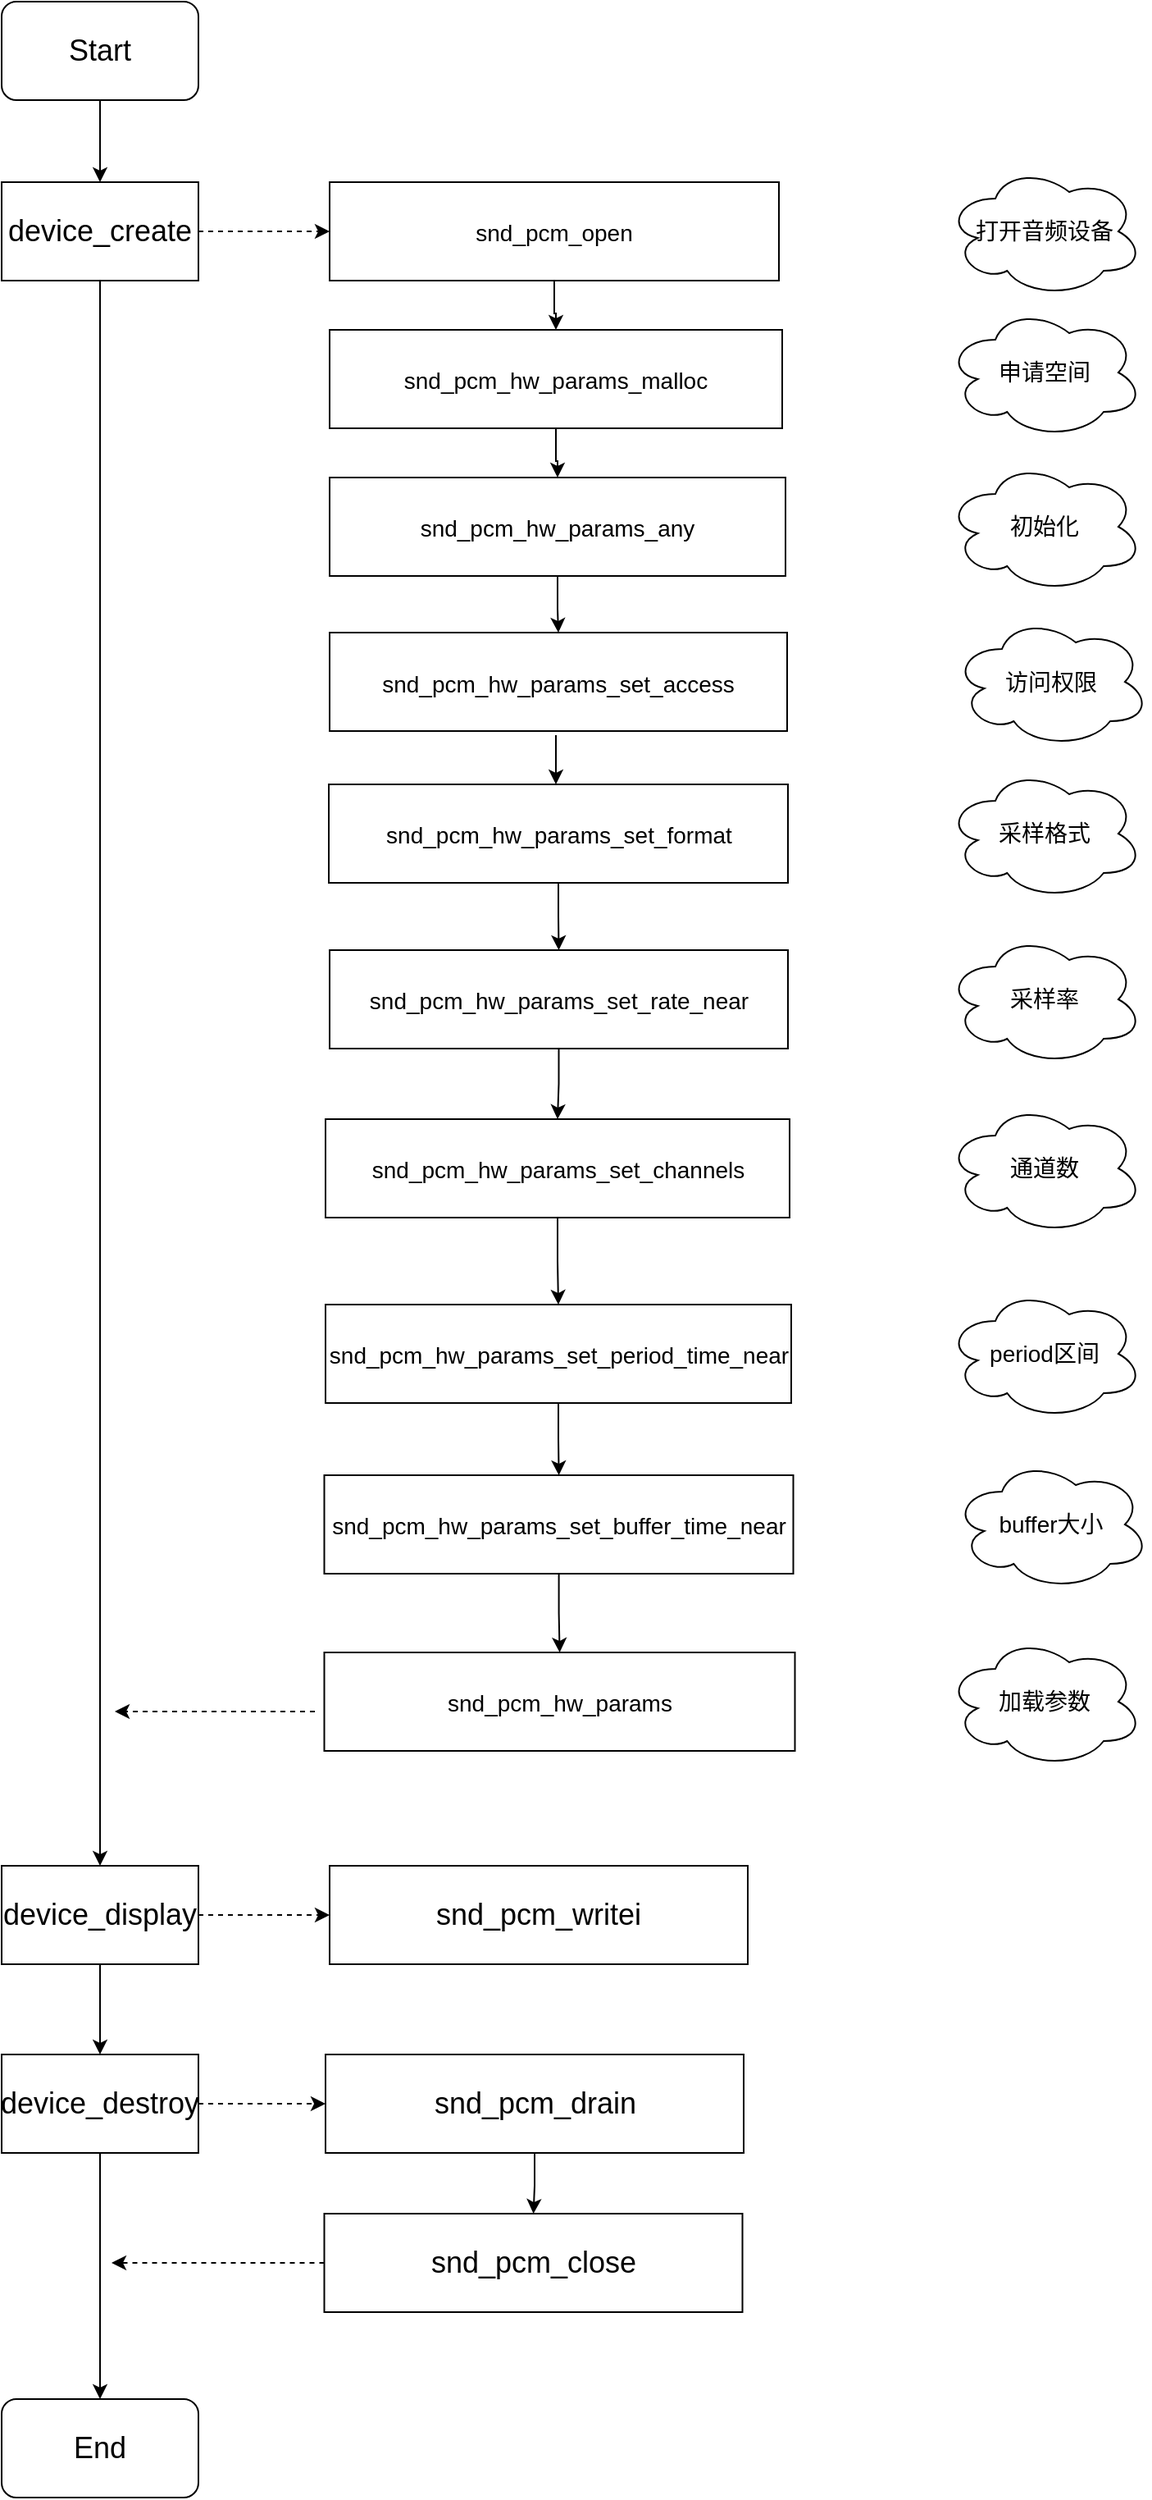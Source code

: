 <mxfile version="19.0.1" type="github">
  <diagram id="vavlY8lSdIY12aifQEjH" name="Page-1">
    <mxGraphModel dx="1483" dy="657" grid="0" gridSize="10" guides="1" tooltips="1" connect="1" arrows="1" fold="1" page="1" pageScale="1" pageWidth="827" pageHeight="1169" math="0" shadow="0">
      <root>
        <mxCell id="0" />
        <mxCell id="1" parent="0" />
        <mxCell id="TOwQuRy_pgo-mx9SieQ3-3" value="" style="edgeStyle=orthogonalEdgeStyle;rounded=0;orthogonalLoop=1;jettySize=auto;html=1;fontSize=18;" parent="1" source="TOwQuRy_pgo-mx9SieQ3-1" edge="1">
          <mxGeometry relative="1" as="geometry">
            <mxPoint x="180" y="190" as="targetPoint" />
          </mxGeometry>
        </mxCell>
        <mxCell id="TOwQuRy_pgo-mx9SieQ3-1" value="&lt;font style=&quot;font-size: 18px;&quot;&gt;Start&lt;/font&gt;" style="rounded=1;whiteSpace=wrap;html=1;" parent="1" vertex="1">
          <mxGeometry x="120" y="80" width="120" height="60" as="geometry" />
        </mxCell>
        <mxCell id="TOwQuRy_pgo-mx9SieQ3-6" value="" style="edgeStyle=orthogonalEdgeStyle;rounded=0;orthogonalLoop=1;jettySize=auto;html=1;fontSize=18;" parent="1" source="TOwQuRy_pgo-mx9SieQ3-4" target="TOwQuRy_pgo-mx9SieQ3-5" edge="1">
          <mxGeometry relative="1" as="geometry" />
        </mxCell>
        <mxCell id="TOwQuRy_pgo-mx9SieQ3-12" value="" style="edgeStyle=orthogonalEdgeStyle;rounded=0;orthogonalLoop=1;jettySize=auto;html=1;fontSize=18;dashed=1;" parent="1" source="TOwQuRy_pgo-mx9SieQ3-4" target="TOwQuRy_pgo-mx9SieQ3-11" edge="1">
          <mxGeometry relative="1" as="geometry" />
        </mxCell>
        <mxCell id="TOwQuRy_pgo-mx9SieQ3-4" value="device_create" style="rounded=0;whiteSpace=wrap;html=1;fontSize=18;" parent="1" vertex="1">
          <mxGeometry x="120" y="190" width="120" height="60" as="geometry" />
        </mxCell>
        <mxCell id="TOwQuRy_pgo-mx9SieQ3-8" value="" style="edgeStyle=orthogonalEdgeStyle;rounded=0;orthogonalLoop=1;jettySize=auto;html=1;fontSize=18;" parent="1" source="TOwQuRy_pgo-mx9SieQ3-5" target="TOwQuRy_pgo-mx9SieQ3-7" edge="1">
          <mxGeometry relative="1" as="geometry" />
        </mxCell>
        <mxCell id="bDB3qdTtn1M2S1C_-Lji-4" value="" style="edgeStyle=orthogonalEdgeStyle;rounded=0;orthogonalLoop=1;jettySize=auto;html=1;dashed=1;fontSize=14;" edge="1" parent="1" source="TOwQuRy_pgo-mx9SieQ3-5" target="bDB3qdTtn1M2S1C_-Lji-3">
          <mxGeometry relative="1" as="geometry" />
        </mxCell>
        <mxCell id="TOwQuRy_pgo-mx9SieQ3-5" value="device_display" style="rounded=0;whiteSpace=wrap;html=1;fontSize=18;" parent="1" vertex="1">
          <mxGeometry x="120" y="1216" width="120" height="60" as="geometry" />
        </mxCell>
        <mxCell id="TOwQuRy_pgo-mx9SieQ3-10" value="" style="edgeStyle=orthogonalEdgeStyle;rounded=0;orthogonalLoop=1;jettySize=auto;html=1;fontSize=18;" parent="1" source="TOwQuRy_pgo-mx9SieQ3-7" target="TOwQuRy_pgo-mx9SieQ3-9" edge="1">
          <mxGeometry relative="1" as="geometry" />
        </mxCell>
        <mxCell id="bDB3qdTtn1M2S1C_-Lji-8" value="" style="edgeStyle=orthogonalEdgeStyle;rounded=0;orthogonalLoop=1;jettySize=auto;html=1;fontSize=14;dashed=1;" edge="1" parent="1" source="TOwQuRy_pgo-mx9SieQ3-7" target="bDB3qdTtn1M2S1C_-Lji-7">
          <mxGeometry relative="1" as="geometry" />
        </mxCell>
        <mxCell id="TOwQuRy_pgo-mx9SieQ3-7" value="device_destroy" style="rounded=0;whiteSpace=wrap;html=1;fontSize=18;" parent="1" vertex="1">
          <mxGeometry x="120" y="1331" width="120" height="60" as="geometry" />
        </mxCell>
        <mxCell id="TOwQuRy_pgo-mx9SieQ3-9" value="End" style="rounded=1;whiteSpace=wrap;html=1;fontSize=18;gradientColor=none;" parent="1" vertex="1">
          <mxGeometry x="120" y="1541" width="120" height="60" as="geometry" />
        </mxCell>
        <mxCell id="TOwQuRy_pgo-mx9SieQ3-15" value="" style="edgeStyle=orthogonalEdgeStyle;rounded=0;orthogonalLoop=1;jettySize=auto;html=1;fontSize=14;" parent="1" source="TOwQuRy_pgo-mx9SieQ3-11" target="TOwQuRy_pgo-mx9SieQ3-14" edge="1">
          <mxGeometry relative="1" as="geometry" />
        </mxCell>
        <mxCell id="TOwQuRy_pgo-mx9SieQ3-11" value="&lt;font style=&quot;font-size: 14px;&quot;&gt;snd_pcm_open&lt;/font&gt;" style="rounded=0;whiteSpace=wrap;html=1;fontSize=18;" parent="1" vertex="1">
          <mxGeometry x="320" y="190" width="274" height="60" as="geometry" />
        </mxCell>
        <mxCell id="TOwQuRy_pgo-mx9SieQ3-13" value="打开音频设备" style="ellipse;shape=cloud;whiteSpace=wrap;html=1;rounded=1;fontSize=14;gradientColor=none;" parent="1" vertex="1">
          <mxGeometry x="696" y="180" width="120" height="80" as="geometry" />
        </mxCell>
        <mxCell id="TOwQuRy_pgo-mx9SieQ3-19" value="" style="edgeStyle=orthogonalEdgeStyle;rounded=0;orthogonalLoop=1;jettySize=auto;html=1;fontSize=14;" parent="1" source="TOwQuRy_pgo-mx9SieQ3-14" target="TOwQuRy_pgo-mx9SieQ3-18" edge="1">
          <mxGeometry relative="1" as="geometry" />
        </mxCell>
        <mxCell id="TOwQuRy_pgo-mx9SieQ3-14" value="&lt;font style=&quot;font-size: 14px;&quot;&gt;snd_pcm_hw_params_malloc&lt;/font&gt;" style="rounded=0;whiteSpace=wrap;html=1;fontSize=18;" parent="1" vertex="1">
          <mxGeometry x="320" y="280" width="276" height="60" as="geometry" />
        </mxCell>
        <mxCell id="TOwQuRy_pgo-mx9SieQ3-17" value="申请空间" style="ellipse;shape=cloud;whiteSpace=wrap;html=1;rounded=1;fontSize=14;gradientColor=none;" parent="1" vertex="1">
          <mxGeometry x="696" y="266" width="120" height="80" as="geometry" />
        </mxCell>
        <mxCell id="TOwQuRy_pgo-mx9SieQ3-63" value="" style="edgeStyle=orthogonalEdgeStyle;rounded=0;orthogonalLoop=1;jettySize=auto;html=1;fontSize=14;" parent="1" source="TOwQuRy_pgo-mx9SieQ3-18" target="TOwQuRy_pgo-mx9SieQ3-21" edge="1">
          <mxGeometry relative="1" as="geometry" />
        </mxCell>
        <mxCell id="TOwQuRy_pgo-mx9SieQ3-18" value="&lt;font style=&quot;font-size: 14px;&quot;&gt;snd_pcm_hw_params_any&lt;/font&gt;" style="rounded=0;whiteSpace=wrap;html=1;fontSize=18;" parent="1" vertex="1">
          <mxGeometry x="320" y="370" width="278" height="60" as="geometry" />
        </mxCell>
        <mxCell id="TOwQuRy_pgo-mx9SieQ3-20" value="初始化" style="ellipse;shape=cloud;whiteSpace=wrap;html=1;rounded=1;fontSize=14;gradientColor=none;" parent="1" vertex="1">
          <mxGeometry x="696" y="360" width="120" height="80" as="geometry" />
        </mxCell>
        <mxCell id="TOwQuRy_pgo-mx9SieQ3-21" value="&lt;font style=&quot;font-size: 14px;&quot;&gt;snd_pcm_hw_params_set_access&lt;/font&gt;" style="rounded=0;whiteSpace=wrap;html=1;fontSize=18;" parent="1" vertex="1">
          <mxGeometry x="320" y="464.5" width="279" height="60" as="geometry" />
        </mxCell>
        <mxCell id="TOwQuRy_pgo-mx9SieQ3-23" value="访问权限" style="ellipse;shape=cloud;whiteSpace=wrap;html=1;rounded=1;fontSize=14;gradientColor=none;" parent="1" vertex="1">
          <mxGeometry x="700" y="454.5" width="120" height="80" as="geometry" />
        </mxCell>
        <mxCell id="TOwQuRy_pgo-mx9SieQ3-68" value="" style="edgeStyle=orthogonalEdgeStyle;rounded=0;orthogonalLoop=1;jettySize=auto;html=1;fontSize=14;" parent="1" source="TOwQuRy_pgo-mx9SieQ3-24" target="TOwQuRy_pgo-mx9SieQ3-26" edge="1">
          <mxGeometry relative="1" as="geometry" />
        </mxCell>
        <mxCell id="TOwQuRy_pgo-mx9SieQ3-24" value="&lt;font style=&quot;font-size: 14px;&quot;&gt;snd_pcm_hw_params_set_format&lt;/font&gt;" style="rounded=0;whiteSpace=wrap;html=1;fontSize=18;" parent="1" vertex="1">
          <mxGeometry x="319.5" y="557" width="280" height="60" as="geometry" />
        </mxCell>
        <mxCell id="TOwQuRy_pgo-mx9SieQ3-69" value="" style="edgeStyle=orthogonalEdgeStyle;rounded=0;orthogonalLoop=1;jettySize=auto;html=1;fontSize=14;" parent="1" source="TOwQuRy_pgo-mx9SieQ3-26" target="TOwQuRy_pgo-mx9SieQ3-27" edge="1">
          <mxGeometry relative="1" as="geometry" />
        </mxCell>
        <mxCell id="TOwQuRy_pgo-mx9SieQ3-26" value="&lt;font style=&quot;font-size: 14px;&quot;&gt;snd_pcm_hw_params_set_rate_near&lt;/font&gt;" style="rounded=0;whiteSpace=wrap;html=1;fontSize=18;" parent="1" vertex="1">
          <mxGeometry x="320" y="658" width="279.5" height="60" as="geometry" />
        </mxCell>
        <mxCell id="TOwQuRy_pgo-mx9SieQ3-70" value="" style="edgeStyle=orthogonalEdgeStyle;rounded=0;orthogonalLoop=1;jettySize=auto;html=1;fontSize=14;" parent="1" source="TOwQuRy_pgo-mx9SieQ3-27" target="TOwQuRy_pgo-mx9SieQ3-28" edge="1">
          <mxGeometry relative="1" as="geometry" />
        </mxCell>
        <mxCell id="TOwQuRy_pgo-mx9SieQ3-27" value="&lt;font style=&quot;font-size: 14px;&quot;&gt;snd_pcm_hw_params_set_channels&lt;/font&gt;" style="rounded=0;whiteSpace=wrap;html=1;fontSize=18;" parent="1" vertex="1">
          <mxGeometry x="317.5" y="761" width="283" height="60" as="geometry" />
        </mxCell>
        <mxCell id="TOwQuRy_pgo-mx9SieQ3-71" value="" style="edgeStyle=orthogonalEdgeStyle;rounded=0;orthogonalLoop=1;jettySize=auto;html=1;fontSize=14;" parent="1" source="TOwQuRy_pgo-mx9SieQ3-28" target="TOwQuRy_pgo-mx9SieQ3-29" edge="1">
          <mxGeometry relative="1" as="geometry" />
        </mxCell>
        <mxCell id="TOwQuRy_pgo-mx9SieQ3-28" value="&lt;font style=&quot;font-size: 14px;&quot;&gt;snd_pcm_hw_params_set_period_time_near&lt;/font&gt;" style="rounded=0;whiteSpace=wrap;html=1;fontSize=18;" parent="1" vertex="1">
          <mxGeometry x="317.5" y="874" width="284" height="60" as="geometry" />
        </mxCell>
        <mxCell id="TOwQuRy_pgo-mx9SieQ3-72" value="" style="edgeStyle=orthogonalEdgeStyle;rounded=0;orthogonalLoop=1;jettySize=auto;html=1;fontSize=14;" parent="1" source="TOwQuRy_pgo-mx9SieQ3-29" target="TOwQuRy_pgo-mx9SieQ3-30" edge="1">
          <mxGeometry relative="1" as="geometry" />
        </mxCell>
        <mxCell id="TOwQuRy_pgo-mx9SieQ3-29" value="&lt;font style=&quot;font-size: 14px;&quot;&gt;snd_pcm_hw_params_set_buffer_time_near&lt;/font&gt;" style="rounded=0;whiteSpace=wrap;html=1;fontSize=18;" parent="1" vertex="1">
          <mxGeometry x="316.75" y="978" width="286" height="60" as="geometry" />
        </mxCell>
        <mxCell id="TOwQuRy_pgo-mx9SieQ3-30" value="&lt;font style=&quot;font-size: 14px;&quot;&gt;snd_pcm_hw_params&lt;/font&gt;" style="rounded=0;whiteSpace=wrap;html=1;fontSize=18;" parent="1" vertex="1">
          <mxGeometry x="316.75" y="1086" width="287" height="60" as="geometry" />
        </mxCell>
        <mxCell id="TOwQuRy_pgo-mx9SieQ3-66" value="" style="endArrow=classic;html=1;rounded=0;fontSize=14;" parent="1" edge="1">
          <mxGeometry width="50" height="50" relative="1" as="geometry">
            <mxPoint x="458" y="527" as="sourcePoint" />
            <mxPoint x="458" y="557" as="targetPoint" />
          </mxGeometry>
        </mxCell>
        <mxCell id="TOwQuRy_pgo-mx9SieQ3-73" value="采样格式" style="ellipse;shape=cloud;whiteSpace=wrap;html=1;rounded=1;fontSize=14;gradientColor=none;" parent="1" vertex="1">
          <mxGeometry x="696" y="547" width="120" height="80" as="geometry" />
        </mxCell>
        <mxCell id="TOwQuRy_pgo-mx9SieQ3-74" value="采样率" style="ellipse;shape=cloud;whiteSpace=wrap;html=1;rounded=1;fontSize=14;gradientColor=none;" parent="1" vertex="1">
          <mxGeometry x="696" y="648" width="120" height="80" as="geometry" />
        </mxCell>
        <mxCell id="TOwQuRy_pgo-mx9SieQ3-75" value="通道数" style="ellipse;shape=cloud;whiteSpace=wrap;html=1;rounded=1;fontSize=14;gradientColor=none;" parent="1" vertex="1">
          <mxGeometry x="696" y="751" width="120" height="80" as="geometry" />
        </mxCell>
        <mxCell id="TOwQuRy_pgo-mx9SieQ3-76" value="period区间" style="ellipse;shape=cloud;whiteSpace=wrap;html=1;rounded=1;fontSize=14;gradientColor=none;" parent="1" vertex="1">
          <mxGeometry x="696" y="864" width="120" height="80" as="geometry" />
        </mxCell>
        <mxCell id="TOwQuRy_pgo-mx9SieQ3-77" value="buffer大小" style="ellipse;shape=cloud;whiteSpace=wrap;html=1;rounded=1;fontSize=14;gradientColor=none;" parent="1" vertex="1">
          <mxGeometry x="700" y="968" width="120" height="80" as="geometry" />
        </mxCell>
        <mxCell id="TOwQuRy_pgo-mx9SieQ3-78" value="加载参数" style="ellipse;shape=cloud;whiteSpace=wrap;html=1;rounded=1;fontSize=14;gradientColor=none;" parent="1" vertex="1">
          <mxGeometry x="696" y="1076" width="120" height="80" as="geometry" />
        </mxCell>
        <mxCell id="bDB3qdTtn1M2S1C_-Lji-2" value="" style="endArrow=classic;html=1;rounded=0;dashed=1;fontSize=14;" edge="1" parent="1">
          <mxGeometry width="50" height="50" relative="1" as="geometry">
            <mxPoint x="311" y="1122" as="sourcePoint" />
            <mxPoint x="189" y="1122" as="targetPoint" />
          </mxGeometry>
        </mxCell>
        <mxCell id="bDB3qdTtn1M2S1C_-Lji-3" value="snd_pcm_writei" style="rounded=0;whiteSpace=wrap;html=1;fontSize=18;" vertex="1" parent="1">
          <mxGeometry x="320" y="1216" width="255" height="60" as="geometry" />
        </mxCell>
        <mxCell id="bDB3qdTtn1M2S1C_-Lji-10" value="" style="edgeStyle=orthogonalEdgeStyle;rounded=0;orthogonalLoop=1;jettySize=auto;html=1;fontSize=14;" edge="1" parent="1" source="bDB3qdTtn1M2S1C_-Lji-7" target="bDB3qdTtn1M2S1C_-Lji-9">
          <mxGeometry relative="1" as="geometry" />
        </mxCell>
        <mxCell id="bDB3qdTtn1M2S1C_-Lji-7" value="snd_pcm_drain" style="rounded=0;whiteSpace=wrap;html=1;fontSize=18;" vertex="1" parent="1">
          <mxGeometry x="317.5" y="1331" width="255" height="60" as="geometry" />
        </mxCell>
        <mxCell id="bDB3qdTtn1M2S1C_-Lji-12" value="" style="edgeStyle=orthogonalEdgeStyle;rounded=0;orthogonalLoop=1;jettySize=auto;html=1;fontSize=14;dashed=1;" edge="1" parent="1" source="bDB3qdTtn1M2S1C_-Lji-9">
          <mxGeometry relative="1" as="geometry">
            <mxPoint x="187" y="1458" as="targetPoint" />
          </mxGeometry>
        </mxCell>
        <mxCell id="bDB3qdTtn1M2S1C_-Lji-9" value="snd_pcm_close" style="rounded=0;whiteSpace=wrap;html=1;fontSize=18;" vertex="1" parent="1">
          <mxGeometry x="316.75" y="1428" width="255" height="60" as="geometry" />
        </mxCell>
      </root>
    </mxGraphModel>
  </diagram>
</mxfile>
